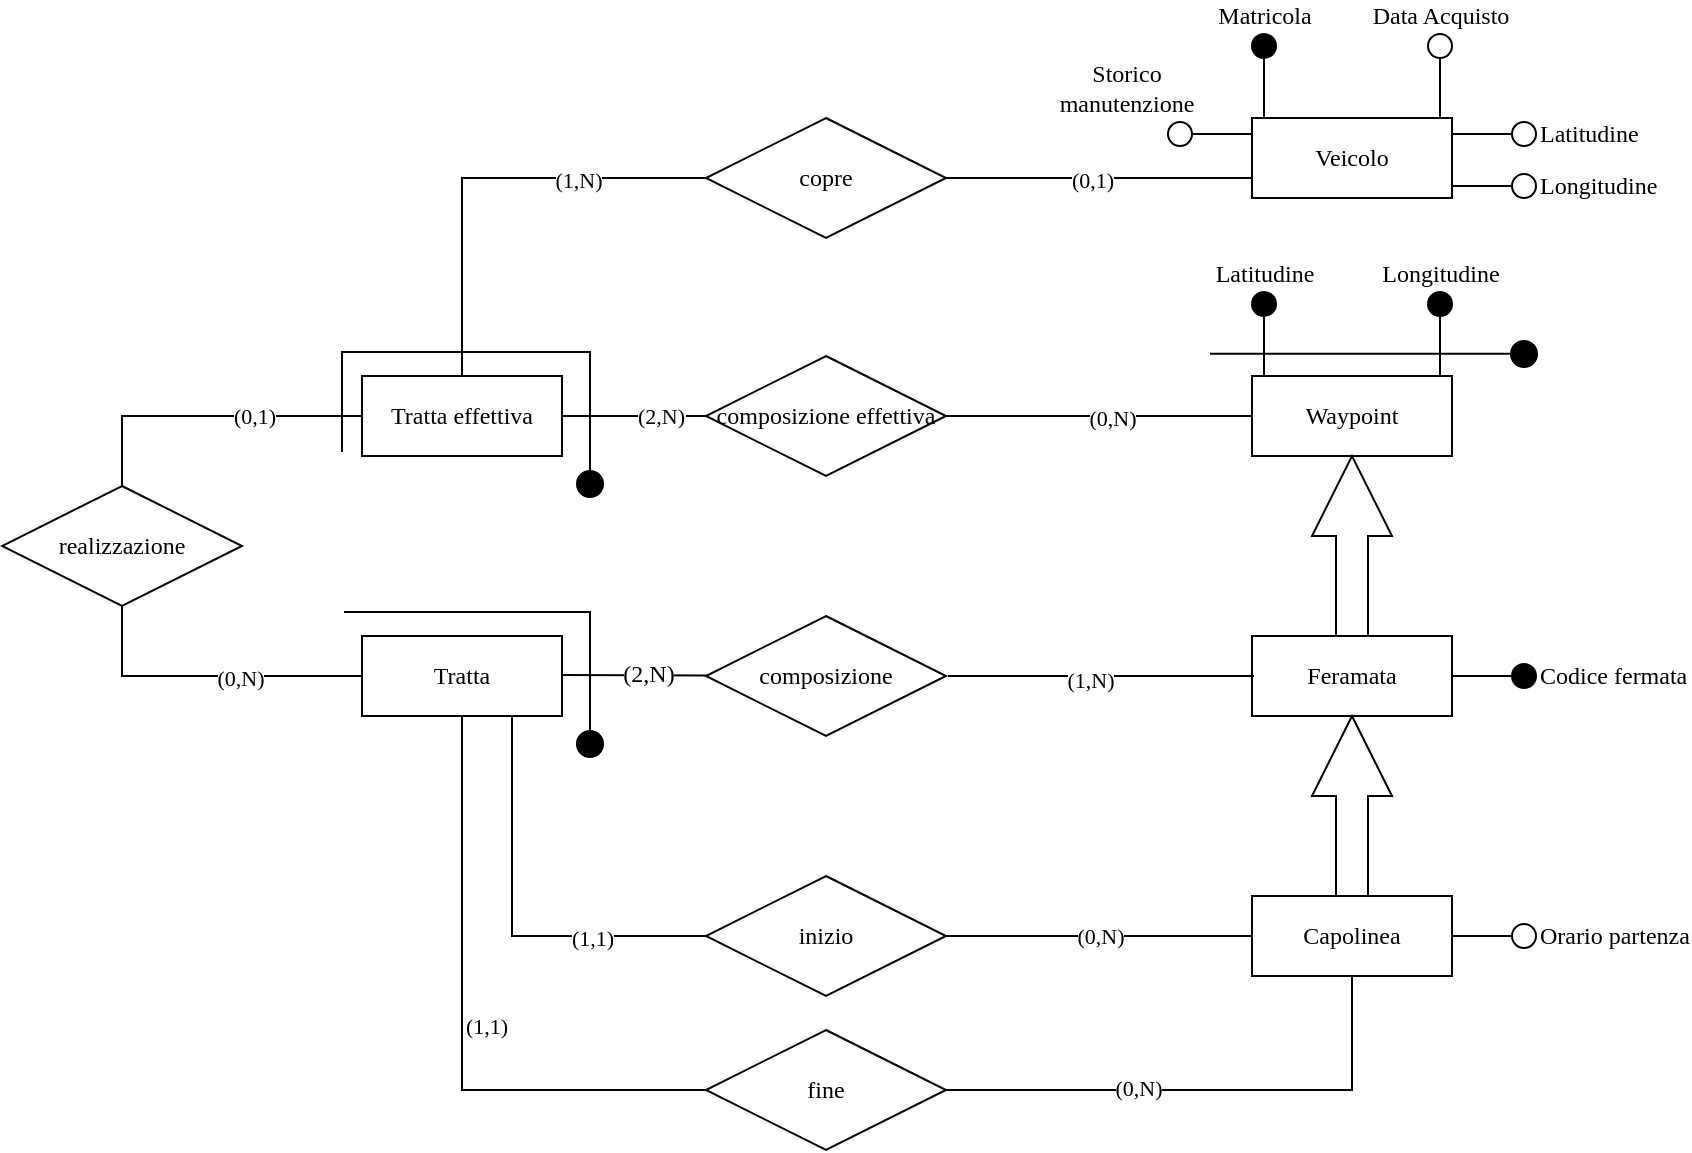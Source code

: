 <mxfile version="15.8.4" type="device" pages="3"><diagram id="t4DslaYmOWcGD3Aigq5u" name="Tratte e veicoli"><mxGraphModel dx="1304" dy="529" grid="1" gridSize="10" guides="1" tooltips="1" connect="1" arrows="1" fold="1" page="1" pageScale="1" pageWidth="1169" pageHeight="827" math="0" shadow="0"><root><mxCell id="gVgXGq1UOt2gabH1kkuY-0"/><mxCell id="gVgXGq1UOt2gabH1kkuY-1" parent="gVgXGq1UOt2gabH1kkuY-0"/><mxCell id="IojywK5u7_G1Q0EagGOE-0" value="&lt;div&gt;Veicolo&lt;/div&gt;" style="arcSize=10;whiteSpace=wrap;html=1;align=center;fontFamily=Verdana;rounded=0;" parent="gVgXGq1UOt2gabH1kkuY-1" vertex="1"><mxGeometry x="826" y="212" width="100" height="40" as="geometry"/></mxCell><mxCell id="IojywK5u7_G1Q0EagGOE-1" value="&lt;div&gt;Matricola&lt;/div&gt;" style="shape=mxgraph.pid.fittings.blind_disc;html=1;pointerEvents=1;align=center;verticalLabelPosition=top;verticalAlign=bottom;dashed=0;aspect=fixed;labelPosition=center;fontFamily=Verdana;rounded=0;" parent="gVgXGq1UOt2gabH1kkuY-1" vertex="1"><mxGeometry x="826" y="170" width="12" height="42" as="geometry"/></mxCell><mxCell id="IojywK5u7_G1Q0EagGOE-2" value="&lt;div&gt;Data Acquisto&lt;/div&gt;" style="shape=mxgraph.pid.fittings.open_disc;html=1;pointerEvents=1;align=center;verticalLabelPosition=top;verticalAlign=bottom;dashed=0;aspect=fixed;labelPosition=center;fontFamily=Verdana;rounded=0;" parent="gVgXGq1UOt2gabH1kkuY-1" vertex="1"><mxGeometry x="914" y="170" width="12" height="42" as="geometry"/></mxCell><mxCell id="IojywK5u7_G1Q0EagGOE-4" value="&lt;div&gt;Storico &lt;br&gt;&lt;/div&gt;&lt;div&gt;manutenzione&lt;/div&gt;" style="shape=mxgraph.pid.fittings.open_disc;html=1;pointerEvents=1;align=center;verticalLabelPosition=top;verticalAlign=bottom;dashed=0;aspect=fixed;labelPosition=left;horizontal=1;direction=north;fontFamily=Verdana;rounded=0;" parent="gVgXGq1UOt2gabH1kkuY-1" vertex="1"><mxGeometry x="784" y="214" width="42" height="12" as="geometry"/></mxCell><mxCell id="IojywK5u7_G1Q0EagGOE-27" value="&lt;div&gt;Tratta&lt;/div&gt;" style="arcSize=10;whiteSpace=wrap;html=1;align=center;fontFamily=Verdana;rounded=0;" parent="gVgXGq1UOt2gabH1kkuY-1" vertex="1"><mxGeometry x="381" y="471" width="100" height="40" as="geometry"/></mxCell><mxCell id="IojywK5u7_G1Q0EagGOE-58" value="Tratta effettiva" style="arcSize=10;whiteSpace=wrap;html=1;align=center;fillColor=#FFFFFF;fontFamily=Verdana;rounded=0;" parent="gVgXGq1UOt2gabH1kkuY-1" vertex="1"><mxGeometry x="381" y="341" width="100" height="40" as="geometry"/></mxCell><mxCell id="IojywK5u7_G1Q0EagGOE-59" value="Feramata" style="arcSize=10;whiteSpace=wrap;html=1;align=center;fillColor=#FFFFFF;fontFamily=Verdana;rounded=0;" parent="gVgXGq1UOt2gabH1kkuY-1" vertex="1"><mxGeometry x="826" y="471" width="100" height="40" as="geometry"/></mxCell><mxCell id="IojywK5u7_G1Q0EagGOE-60" value="Codice fermata" style="shape=mxgraph.pid.fittings.open_disc;html=1;pointerEvents=1;align=left;verticalLabelPosition=middle;verticalAlign=middle;dashed=0;aspect=fixed;labelPosition=right;horizontal=1;direction=south;fillColor=#000000;fontFamily=Verdana;rounded=0;" parent="gVgXGq1UOt2gabH1kkuY-1" vertex="1"><mxGeometry x="926" y="485" width="42" height="12" as="geometry"/></mxCell><mxCell id="IojywK5u7_G1Q0EagGOE-61" value="Waypoint" style="arcSize=10;whiteSpace=wrap;html=1;align=center;fillColor=#FFFFFF;fontFamily=Verdana;rounded=0;" parent="gVgXGq1UOt2gabH1kkuY-1" vertex="1"><mxGeometry x="826" y="341" width="100" height="40" as="geometry"/></mxCell><mxCell id="IojywK5u7_G1Q0EagGOE-62" value="" style="html=1;shadow=0;dashed=0;align=center;verticalAlign=middle;shape=mxgraph.arrows2.arrow;dy=0.6;dx=40;direction=north;notch=0;fillColor=#FFFFFF;fontFamily=Verdana;rounded=0;" parent="gVgXGq1UOt2gabH1kkuY-1" vertex="1"><mxGeometry x="856" y="381" width="40" height="90" as="geometry"/></mxCell><mxCell id="IojywK5u7_G1Q0EagGOE-66" value="Latitudine" style="shape=mxgraph.pid.fittings.open_disc;html=1;pointerEvents=1;align=center;verticalLabelPosition=top;verticalAlign=bottom;dashed=0;aspect=fixed;labelPosition=center;horizontal=1;direction=west;flipV=1;fillColor=#000000;fontFamily=Verdana;rounded=0;" parent="gVgXGq1UOt2gabH1kkuY-1" vertex="1"><mxGeometry x="826" y="299" width="12" height="42" as="geometry"/></mxCell><mxCell id="IojywK5u7_G1Q0EagGOE-67" value="Longitudine" style="shape=mxgraph.pid.fittings.open_disc;html=1;pointerEvents=1;align=center;verticalLabelPosition=top;verticalAlign=bottom;dashed=0;aspect=fixed;labelPosition=center;horizontal=1;direction=west;flipV=1;fillColor=#000000;fontFamily=Verdana;rounded=0;" parent="gVgXGq1UOt2gabH1kkuY-1" vertex="1"><mxGeometry x="914" y="299" width="12" height="42" as="geometry"/></mxCell><mxCell id="IojywK5u7_G1Q0EagGOE-69" value="" style="endArrow=none;html=1;align=left;fontFamily=Verdana;rounded=0;" parent="gVgXGq1UOt2gabH1kkuY-1" edge="1"><mxGeometry relative="1" as="geometry"><mxPoint x="805" y="329.86" as="sourcePoint"/><mxPoint x="965" y="329.86" as="targetPoint"/></mxGeometry></mxCell><mxCell id="IojywK5u7_G1Q0EagGOE-73" value="" style="strokeWidth=2;html=1;shape=mxgraph.flowchart.start_2;whiteSpace=wrap;fillColor=#000000;align=center;verticalAlign=bottom;aspect=fixed;fontFamily=Verdana;rounded=0;" parent="gVgXGq1UOt2gabH1kkuY-1" vertex="1"><mxGeometry x="956" y="324" width="12" height="12" as="geometry"/></mxCell><mxCell id="IojywK5u7_G1Q0EagGOE-76" value="Capolinea" style="arcSize=10;whiteSpace=wrap;html=1;align=center;fillColor=#FFFFFF;fontFamily=Verdana;rounded=0;" parent="gVgXGq1UOt2gabH1kkuY-1" vertex="1"><mxGeometry x="826" y="601" width="100" height="40" as="geometry"/></mxCell><mxCell id="IojywK5u7_G1Q0EagGOE-77" value="" style="html=1;shadow=0;dashed=0;align=center;verticalAlign=middle;shape=mxgraph.arrows2.arrow;dy=0.6;dx=40;direction=north;notch=0;strokeWidth=1;fillColor=#FFFFFF;fontFamily=Verdana;rounded=0;" parent="gVgXGq1UOt2gabH1kkuY-1" vertex="1"><mxGeometry x="856" y="511" width="40" height="90" as="geometry"/></mxCell><mxCell id="DXbewwG94STuPlSz_0r--0" value="Orario partenza" style="shape=mxgraph.pid.fittings.open_disc;html=1;pointerEvents=1;align=left;verticalLabelPosition=middle;verticalAlign=middle;dashed=0;aspect=fixed;labelPosition=right;horizontal=1;direction=south;fontFamily=Verdana;rounded=0;" parent="gVgXGq1UOt2gabH1kkuY-1" vertex="1"><mxGeometry x="926" y="615" width="42" height="12" as="geometry"/></mxCell><mxCell id="DXbewwG94STuPlSz_0r--1" value="composizione effettiva" style="shape=rhombus;perimeter=rhombusPerimeter;whiteSpace=wrap;html=1;align=center;fillColor=#FFFFFF;strokeWidth=1;fontFamily=Verdana;rounded=0;" parent="gVgXGq1UOt2gabH1kkuY-1" vertex="1"><mxGeometry x="553" y="331" width="120" height="60" as="geometry"/></mxCell><mxCell id="DXbewwG94STuPlSz_0r--2" value="(2,N)" style="endArrow=none;html=1;align=left;strokeWidth=1;exitX=1;exitY=0.5;exitDx=0;exitDy=0;fontFamily=Verdana;rounded=0;" parent="gVgXGq1UOt2gabH1kkuY-1" source="IojywK5u7_G1Q0EagGOE-58" target="DXbewwG94STuPlSz_0r--1" edge="1"><mxGeometry relative="1" as="geometry"><mxPoint x="671" y="489" as="sourcePoint"/><mxPoint x="831" y="489" as="targetPoint"/></mxGeometry></mxCell><mxCell id="DXbewwG94STuPlSz_0r--5" value="" style="endArrow=none;html=1;align=center;strokeWidth=1;entryX=0;entryY=0.5;entryDx=0;entryDy=0;exitX=1;exitY=0.5;exitDx=0;exitDy=0;labelPosition=center;verticalLabelPosition=top;verticalAlign=middle;fontFamily=Verdana;rounded=0;" parent="gVgXGq1UOt2gabH1kkuY-1" source="DXbewwG94STuPlSz_0r--1" target="IojywK5u7_G1Q0EagGOE-61" edge="1"><mxGeometry relative="1" as="geometry"><mxPoint x="704" y="380" as="sourcePoint"/><mxPoint x="826" y="489" as="targetPoint"/></mxGeometry></mxCell><mxCell id="DXbewwG94STuPlSz_0r--90" value="(0,N)" style="edgeLabel;html=1;align=center;verticalAlign=middle;resizable=0;points=[];fontFamily=Verdana;rounded=0;" parent="DXbewwG94STuPlSz_0r--5" vertex="1" connectable="0"><mxGeometry x="0.085" y="-1" relative="1" as="geometry"><mxPoint as="offset"/></mxGeometry></mxCell><mxCell id="DXbewwG94STuPlSz_0r--9" value="" style="strokeWidth=2;html=1;shape=mxgraph.flowchart.start_2;whiteSpace=wrap;fillColor=#000000;align=center;verticalAlign=bottom;aspect=fixed;direction=south;fontFamily=Verdana;rounded=0;" parent="gVgXGq1UOt2gabH1kkuY-1" vertex="1"><mxGeometry x="489" y="389" width="12" height="12" as="geometry"/></mxCell><mxCell id="DXbewwG94STuPlSz_0r--15" value="composizione" style="shape=rhombus;perimeter=rhombusPerimeter;whiteSpace=wrap;html=1;align=center;fillColor=#FFFFFF;strokeWidth=1;fontFamily=Verdana;rounded=0;" parent="gVgXGq1UOt2gabH1kkuY-1" vertex="1"><mxGeometry x="553" y="461" width="120" height="60" as="geometry"/></mxCell><mxCell id="DXbewwG94STuPlSz_0r--18" value="" style="endArrow=none;html=1;align=left;strokeWidth=1;exitX=1;exitY=0.5;exitDx=0;exitDy=0;fontFamily=Verdana;rounded=0;" parent="gVgXGq1UOt2gabH1kkuY-1" target="DXbewwG94STuPlSz_0r--15" edge="1"><mxGeometry relative="1" as="geometry"><mxPoint x="481" y="490.5" as="sourcePoint"/><mxPoint x="611" y="490.5" as="targetPoint"/></mxGeometry></mxCell><mxCell id="DXbewwG94STuPlSz_0r--21" value="&lt;div&gt;(1,N)&lt;/div&gt;" style="endArrow=none;html=1;align=center;strokeWidth=1;exitX=1;exitY=0.5;exitDx=0;exitDy=0;entryX=0;entryY=0.5;entryDx=0;entryDy=0;labelPosition=center;verticalLabelPosition=middle;verticalAlign=top;fontFamily=Verdana;rounded=0;" parent="gVgXGq1UOt2gabH1kkuY-1" edge="1"><mxGeometry x="-0.072" y="11" relative="1" as="geometry"><mxPoint x="674.0" y="491" as="sourcePoint"/><mxPoint x="827" y="491" as="targetPoint"/><mxPoint as="offset"/></mxGeometry></mxCell><mxCell id="DXbewwG94STuPlSz_0r--25" value="" style="endArrow=none;html=1;align=left;entryX=0;entryY=0.5;entryDx=0;entryDy=0;entryPerimeter=0;edgeStyle=orthogonalEdgeStyle;fontFamily=Verdana;rounded=0;" parent="gVgXGq1UOt2gabH1kkuY-1" target="DXbewwG94STuPlSz_0r--9" edge="1"><mxGeometry relative="1" as="geometry"><mxPoint x="371" y="379" as="sourcePoint"/><mxPoint x="651" y="394.86" as="targetPoint"/><Array as="points"><mxPoint x="371" y="379"/><mxPoint x="371" y="329"/><mxPoint x="545" y="329"/></Array></mxGeometry></mxCell><mxCell id="DXbewwG94STuPlSz_0r--27" value="copre" style="shape=rhombus;perimeter=rhombusPerimeter;whiteSpace=wrap;html=1;align=center;fillColor=#FFFFFF;strokeWidth=1;fontFamily=Verdana;rounded=0;" parent="gVgXGq1UOt2gabH1kkuY-1" vertex="1"><mxGeometry x="553" y="212" width="120" height="60" as="geometry"/></mxCell><mxCell id="DXbewwG94STuPlSz_0r--34" value="realizzazione" style="shape=rhombus;perimeter=rhombusPerimeter;whiteSpace=wrap;html=1;align=center;fillColor=#FFFFFF;strokeWidth=1;fontFamily=Verdana;rounded=0;" parent="gVgXGq1UOt2gabH1kkuY-1" vertex="1"><mxGeometry x="201" y="396" width="120" height="60" as="geometry"/></mxCell><mxCell id="DXbewwG94STuPlSz_0r--43" value="" style="resizable=0;html=1;align=left;verticalAlign=bottom;fillColor=#FFFFFF;strokeWidth=1;fontFamily=Verdana;rounded=0;" parent="gVgXGq1UOt2gabH1kkuY-1" connectable="0" vertex="1"><mxGeometry x="241" y="511" as="geometry"><mxPoint x="258" y="-307" as="offset"/></mxGeometry></mxCell><mxCell id="DXbewwG94STuPlSz_0r--44" value="" style="endArrow=none;html=1;align=left;strokeWidth=1;entryX=0;entryY=0.5;entryDx=0;entryDy=0;exitX=0.5;exitY=0;exitDx=0;exitDy=0;edgeStyle=elbowEdgeStyle;fontFamily=Verdana;rounded=0;" parent="gVgXGq1UOt2gabH1kkuY-1" source="DXbewwG94STuPlSz_0r--34" target="IojywK5u7_G1Q0EagGOE-58" edge="1"><mxGeometry relative="1" as="geometry"><mxPoint x="141" y="341" as="sourcePoint"/><mxPoint x="301" y="341" as="targetPoint"/><Array as="points"><mxPoint x="261" y="369"/></Array></mxGeometry></mxCell><mxCell id="DXbewwG94STuPlSz_0r--95" value="(0,1)" style="edgeLabel;html=1;align=center;verticalAlign=middle;resizable=0;points=[];fontFamily=Verdana;rounded=0;" parent="DXbewwG94STuPlSz_0r--44" vertex="1" connectable="0"><mxGeometry x="0.295" relative="1" as="geometry"><mxPoint as="offset"/></mxGeometry></mxCell><mxCell id="DXbewwG94STuPlSz_0r--47" value="" style="endArrow=none;html=1;align=left;strokeWidth=1;edgeStyle=elbowEdgeStyle;entryX=0;entryY=0.5;entryDx=0;entryDy=0;exitX=0.5;exitY=1;exitDx=0;exitDy=0;fontFamily=Verdana;rounded=0;" parent="gVgXGq1UOt2gabH1kkuY-1" source="DXbewwG94STuPlSz_0r--34" target="IojywK5u7_G1Q0EagGOE-27" edge="1"><mxGeometry relative="1" as="geometry"><mxPoint x="131" y="539" as="sourcePoint"/><mxPoint x="291" y="539" as="targetPoint"/><Array as="points"><mxPoint x="261" y="479"/></Array></mxGeometry></mxCell><mxCell id="DXbewwG94STuPlSz_0r--94" value="(0,N)" style="edgeLabel;html=1;align=center;verticalAlign=middle;resizable=0;points=[];fontFamily=Verdana;rounded=0;" parent="DXbewwG94STuPlSz_0r--47" vertex="1" connectable="0"><mxGeometry x="0.206" y="-1" relative="1" as="geometry"><mxPoint as="offset"/></mxGeometry></mxCell><mxCell id="DXbewwG94STuPlSz_0r--50" value="" style="strokeWidth=2;html=1;shape=mxgraph.flowchart.start_2;whiteSpace=wrap;fillColor=#000000;align=center;verticalAlign=bottom;aspect=fixed;direction=south;fontFamily=Verdana;rounded=0;" parent="gVgXGq1UOt2gabH1kkuY-1" vertex="1"><mxGeometry x="489" y="519" width="12" height="12" as="geometry"/></mxCell><mxCell id="DXbewwG94STuPlSz_0r--51" value="" style="endArrow=none;html=1;align=left;entryX=0;entryY=0.5;entryDx=0;entryDy=0;entryPerimeter=0;edgeStyle=orthogonalEdgeStyle;fontFamily=Verdana;rounded=0;" parent="gVgXGq1UOt2gabH1kkuY-1" target="DXbewwG94STuPlSz_0r--50" edge="1"><mxGeometry relative="1" as="geometry"><mxPoint x="372" y="459" as="sourcePoint"/><mxPoint x="651" y="524.86" as="targetPoint"/><Array as="points"><mxPoint x="495" y="459"/></Array></mxGeometry></mxCell><mxCell id="DXbewwG94STuPlSz_0r--52" value="inizio" style="shape=rhombus;perimeter=rhombusPerimeter;whiteSpace=wrap;html=1;align=center;fillColor=#FFFFFF;strokeWidth=1;fontFamily=Verdana;rounded=0;" parent="gVgXGq1UOt2gabH1kkuY-1" vertex="1"><mxGeometry x="553" y="591" width="120" height="60" as="geometry"/></mxCell><mxCell id="DXbewwG94STuPlSz_0r--53" value="(0,N)" style="endArrow=none;html=1;align=center;strokeWidth=1;entryX=0;entryY=0.5;entryDx=0;entryDy=0;exitX=1;exitY=0.5;exitDx=0;exitDy=0;fontFamily=Verdana;rounded=0;" parent="gVgXGq1UOt2gabH1kkuY-1" source="DXbewwG94STuPlSz_0r--52" target="IojywK5u7_G1Q0EagGOE-76" edge="1"><mxGeometry relative="1" as="geometry"><mxPoint x="726" y="621" as="sourcePoint"/><mxPoint x="766" y="529" as="targetPoint"/></mxGeometry></mxCell><mxCell id="DXbewwG94STuPlSz_0r--56" value="" style="endArrow=none;html=1;align=left;strokeWidth=1;entryX=0;entryY=0.5;entryDx=0;entryDy=0;edgeStyle=elbowEdgeStyle;exitX=0.75;exitY=1;exitDx=0;exitDy=0;fontFamily=Verdana;rounded=0;" parent="gVgXGq1UOt2gabH1kkuY-1" source="IojywK5u7_G1Q0EagGOE-27" target="DXbewwG94STuPlSz_0r--52" edge="1"><mxGeometry relative="1" as="geometry"><mxPoint x="521" y="559" as="sourcePoint"/><mxPoint x="681" y="559" as="targetPoint"/><Array as="points"><mxPoint x="456" y="562"/><mxPoint x="431" y="569"/><mxPoint x="456" y="569"/></Array></mxGeometry></mxCell><mxCell id="DXbewwG94STuPlSz_0r--92" value="(1,1)" style="edgeLabel;html=1;align=center;verticalAlign=middle;resizable=0;points=[];fontFamily=Verdana;rounded=0;" parent="DXbewwG94STuPlSz_0r--56" vertex="1" connectable="0"><mxGeometry x="0.45" y="-1" relative="1" as="geometry"><mxPoint as="offset"/></mxGeometry></mxCell><mxCell id="DXbewwG94STuPlSz_0r--68" value="Codice tratta" style="shape=mxgraph.pid.fittings.blind_disc;html=1;pointerEvents=1;align=center;verticalLabelPosition=top;verticalAlign=bottom;dashed=0;aspect=fixed;labelPosition=center;fontFamily=Verdana;rounded=0;fillColor=default;opacity=0;textOpacity=0;" parent="gVgXGq1UOt2gabH1kkuY-1" vertex="1"><mxGeometry x="425" y="429" width="12" height="42" as="geometry"/></mxCell><mxCell id="DXbewwG94STuPlSz_0r--69" value="fine" style="shape=rhombus;perimeter=rhombusPerimeter;whiteSpace=wrap;html=1;align=center;fillColor=#FFFFFF;strokeWidth=1;fontFamily=Verdana;rounded=0;" parent="gVgXGq1UOt2gabH1kkuY-1" vertex="1"><mxGeometry x="553" y="668" width="120" height="60" as="geometry"/></mxCell><mxCell id="DXbewwG94STuPlSz_0r--70" value="" style="endArrow=none;html=1;align=left;strokeWidth=1;entryX=0.5;entryY=1;entryDx=0;entryDy=0;edgeStyle=elbowEdgeStyle;exitX=1;exitY=0.5;exitDx=0;exitDy=0;fontFamily=Verdana;rounded=0;" parent="gVgXGq1UOt2gabH1kkuY-1" source="DXbewwG94STuPlSz_0r--69" target="IojywK5u7_G1Q0EagGOE-76" edge="1"><mxGeometry relative="1" as="geometry"><mxPoint x="727" y="698" as="sourcePoint"/><mxPoint x="876" y="617" as="targetPoint"/><Array as="points"><mxPoint x="876" y="655"/></Array></mxGeometry></mxCell><mxCell id="DXbewwG94STuPlSz_0r--91" value="(0,N)" style="edgeLabel;html=1;align=center;verticalAlign=middle;resizable=0;points=[];fontFamily=Verdana;rounded=0;" parent="DXbewwG94STuPlSz_0r--70" vertex="1" connectable="0"><mxGeometry x="-0.266" y="1" relative="1" as="geometry"><mxPoint as="offset"/></mxGeometry></mxCell><mxCell id="DXbewwG94STuPlSz_0r--73" value="(1,1)" style="endArrow=none;html=1;align=left;strokeWidth=1;entryX=0;entryY=0.5;entryDx=0;entryDy=0;edgeStyle=elbowEdgeStyle;exitX=0.5;exitY=1;exitDx=0;exitDy=0;fontFamily=Verdana;rounded=0;" parent="gVgXGq1UOt2gabH1kkuY-1" source="IojywK5u7_G1Q0EagGOE-27" target="DXbewwG94STuPlSz_0r--69" edge="1"><mxGeometry relative="1" as="geometry"><mxPoint x="431" y="549" as="sourcePoint"/><mxPoint x="592" y="701" as="targetPoint"/><Array as="points"><mxPoint x="431" y="568"/><mxPoint x="437" y="642"/><mxPoint x="412" y="649"/><mxPoint x="437" y="649"/></Array></mxGeometry></mxCell><mxCell id="DXbewwG94STuPlSz_0r--76" value="Latitudine" style="shape=mxgraph.pid.fittings.open_disc;html=1;pointerEvents=1;align=left;verticalLabelPosition=middle;verticalAlign=middle;dashed=0;aspect=fixed;labelPosition=right;horizontal=1;direction=south;fontFamily=Verdana;rounded=0;" parent="gVgXGq1UOt2gabH1kkuY-1" vertex="1"><mxGeometry x="926" y="214" width="42" height="12" as="geometry"/></mxCell><mxCell id="DXbewwG94STuPlSz_0r--77" value="Longitudine" style="shape=mxgraph.pid.fittings.open_disc;html=1;pointerEvents=1;align=left;verticalLabelPosition=middle;verticalAlign=middle;dashed=0;aspect=fixed;labelPosition=right;horizontal=1;direction=south;fontFamily=Verdana;rounded=0;" parent="gVgXGq1UOt2gabH1kkuY-1" vertex="1"><mxGeometry x="926" y="240" width="42" height="12" as="geometry"/></mxCell><mxCell id="DXbewwG94STuPlSz_0r--84" value="" style="endArrow=none;html=1;align=left;strokeWidth=1;entryX=0;entryY=0.75;entryDx=0;entryDy=0;exitX=1;exitY=0.5;exitDx=0;exitDy=0;edgeStyle=orthogonalEdgeStyle;fontFamily=Verdana;rounded=0;" parent="gVgXGq1UOt2gabH1kkuY-1" source="DXbewwG94STuPlSz_0r--27" target="IojywK5u7_G1Q0EagGOE-0" edge="1"><mxGeometry relative="1" as="geometry"><mxPoint x="614" y="350" as="sourcePoint"/><mxPoint x="774" y="350" as="targetPoint"/><Array as="points"><mxPoint x="673" y="242"/></Array></mxGeometry></mxCell><mxCell id="DXbewwG94STuPlSz_0r--97" value="(0,1)" style="edgeLabel;html=1;align=center;verticalAlign=middle;resizable=0;points=[];fontFamily=Verdana;rounded=0;" parent="DXbewwG94STuPlSz_0r--84" vertex="1" connectable="0"><mxGeometry x="-0.051" y="-1" relative="1" as="geometry"><mxPoint as="offset"/></mxGeometry></mxCell><mxCell id="DXbewwG94STuPlSz_0r--87" value="" style="endArrow=none;html=1;align=left;strokeWidth=1;entryX=0;entryY=0.5;entryDx=0;entryDy=0;exitX=0.5;exitY=0;exitDx=0;exitDy=0;edgeStyle=elbowEdgeStyle;fontFamily=Verdana;rounded=0;" parent="gVgXGq1UOt2gabH1kkuY-1" source="IojywK5u7_G1Q0EagGOE-58" target="DXbewwG94STuPlSz_0r--27" edge="1"><mxGeometry relative="1" as="geometry"><mxPoint x="324" y="280" as="sourcePoint"/><mxPoint x="484" y="280" as="targetPoint"/><Array as="points"><mxPoint x="431" y="290"/></Array></mxGeometry></mxCell><mxCell id="DXbewwG94STuPlSz_0r--96" value="(1,N)" style="edgeLabel;html=1;align=center;verticalAlign=middle;resizable=0;points=[];fontFamily=Verdana;rounded=0;" parent="DXbewwG94STuPlSz_0r--87" vertex="1" connectable="0"><mxGeometry x="0.41" y="-1" relative="1" as="geometry"><mxPoint x="1" as="offset"/></mxGeometry></mxCell><mxCell id="DXbewwG94STuPlSz_0r--93" value="&lt;span style=&quot;background-color: rgb(255 , 255 , 255)&quot;&gt;(2,N)&lt;/span&gt;" style="text;html=1;align=center;verticalAlign=middle;resizable=0;points=[];autosize=1;strokeColor=none;fillColor=none;fontFamily=Verdana;rounded=0;" parent="gVgXGq1UOt2gabH1kkuY-1" vertex="1"><mxGeometry x="499" y="480" width="50" height="20" as="geometry"/></mxCell></root></mxGraphModel></diagram><diagram id="lGr_l1puP7sHAi4ZdLQ8" name="Turni"><mxGraphModel dx="1108" dy="450" grid="1" gridSize="10" guides="1" tooltips="1" connect="1" arrows="1" fold="1" page="1" pageScale="1" pageWidth="1600" pageHeight="1200" math="0" shadow="0"><root><mxCell id="j4_rGJFBYXGOaZImx9H--0"/><mxCell id="j4_rGJFBYXGOaZImx9H--1" parent="j4_rGJFBYXGOaZImx9H--0"/><mxCell id="1kLAqG4nuMIX_xl1dPaE-2" value="Conducente" style="rounded=1;arcSize=10;whiteSpace=wrap;html=1;align=center;strokeWidth=1;fillColor=#FFFFFF;fontFamily=Verdana;" parent="j4_rGJFBYXGOaZImx9H--1" vertex="1"><mxGeometry x="213" y="290" width="100" height="40" as="geometry"/></mxCell><mxCell id="1kLAqG4nuMIX_xl1dPaE-3" value="Codice fiscale" style="shape=mxgraph.pid.fittings.blind_disc;html=1;pointerEvents=1;align=center;verticalLabelPosition=top;verticalAlign=bottom;dashed=0;aspect=fixed;labelPosition=center;strokeWidth=1;fillColor=#FFFFFF;fontFamily=Verdana;" parent="j4_rGJFBYXGOaZImx9H--1" vertex="1"><mxGeometry x="213" y="248" width="12" height="42" as="geometry"/></mxCell><mxCell id="1kLAqG4nuMIX_xl1dPaE-4" value="&lt;div&gt;Data nascita&lt;/div&gt;" style="shape=mxgraph.pid.fittings.open_disc;html=1;pointerEvents=1;align=center;verticalLabelPosition=top;verticalAlign=bottom;dashed=0;aspect=fixed;labelPosition=center;strokeWidth=1;fillColor=#FFFFFF;fontFamily=Verdana;" parent="j4_rGJFBYXGOaZImx9H--1" vertex="1"><mxGeometry x="301" y="248" width="12" height="42" as="geometry"/></mxCell><mxCell id="1kLAqG4nuMIX_xl1dPaE-5" value="Cognome" style="shape=mxgraph.pid.fittings.open_disc;html=1;pointerEvents=1;align=center;verticalLabelPosition=bottom;verticalAlign=top;dashed=0;aspect=fixed;labelPosition=center;horizontal=1;direction=west;strokeWidth=1;fillColor=#FFFFFF;fontFamily=Verdana;" parent="j4_rGJFBYXGOaZImx9H--1" vertex="1"><mxGeometry x="301" y="330" width="12" height="42" as="geometry"/></mxCell><mxCell id="1kLAqG4nuMIX_xl1dPaE-6" value="Nome" style="shape=mxgraph.pid.fittings.open_disc;html=1;pointerEvents=1;align=center;verticalLabelPosition=bottom;verticalAlign=top;dashed=0;aspect=fixed;labelPosition=center;horizontal=1;direction=west;strokeWidth=1;fillColor=#FFFFFF;fontFamily=Verdana;" parent="j4_rGJFBYXGOaZImx9H--1" vertex="1"><mxGeometry x="213" y="330" width="12" height="42" as="geometry"/></mxCell><mxCell id="1kLAqG4nuMIX_xl1dPaE-7" value="&lt;div&gt;Lougo nascita&lt;/div&gt;" style="shape=mxgraph.pid.fittings.open_disc;html=1;pointerEvents=1;align=left;verticalLabelPosition=middle;verticalAlign=middle;dashed=0;aspect=fixed;labelPosition=right;horizontal=1;direction=south;strokeWidth=1;fillColor=#FFFFFF;fontFamily=Verdana;" parent="j4_rGJFBYXGOaZImx9H--1" vertex="1"><mxGeometry x="314" y="294" width="42" height="12" as="geometry"/></mxCell><mxCell id="1kLAqG4nuMIX_xl1dPaE-8" value="Numero patente" style="shape=mxgraph.pid.fittings.open_disc;html=1;pointerEvents=1;align=right;verticalLabelPosition=middle;verticalAlign=middle;dashed=0;aspect=fixed;labelPosition=left;horizontal=1;direction=south;strokeWidth=1;fillColor=#FFFFFF;flipH=1;fontFamily=Verdana;" parent="j4_rGJFBYXGOaZImx9H--1" vertex="1"><mxGeometry x="171" y="292" width="42" height="12" as="geometry"/></mxCell><mxCell id="1kLAqG4nuMIX_xl1dPaE-9" value="Scadenza patente" style="shape=mxgraph.pid.fittings.open_disc;html=1;pointerEvents=1;align=right;verticalLabelPosition=middle;verticalAlign=middle;dashed=0;aspect=fixed;labelPosition=left;horizontal=1;direction=south;strokeWidth=1;fillColor=#FFFFFF;flipH=1;fontFamily=Verdana;" parent="j4_rGJFBYXGOaZImx9H--1" vertex="1"><mxGeometry x="170" y="316" width="42" height="12" as="geometry"/></mxCell><mxCell id="-KcqRjFleL_OeZyU3I9s-0" value="Turno" style="rounded=1;arcSize=10;whiteSpace=wrap;html=1;align=center;fontFamily=Verdana;" parent="j4_rGJFBYXGOaZImx9H--1" vertex="1"><mxGeometry x="530" y="490" width="100" height="40" as="geometry"/></mxCell><mxCell id="-KcqRjFleL_OeZyU3I9s-5" value="&lt;div&gt;Turno effettivo&lt;/div&gt;" style="rounded=1;arcSize=10;whiteSpace=wrap;html=1;align=center;fillColor=#FFFFFF;fontFamily=Verdana;" parent="j4_rGJFBYXGOaZImx9H--1" vertex="1"><mxGeometry x="750" y="290" width="100" height="40" as="geometry"/></mxCell><mxCell id="-KcqRjFleL_OeZyU3I9s-6" value="assegna" style="shape=rhombus;perimeter=rhombusPerimeter;whiteSpace=wrap;html=1;align=center;fillColor=#FFFFFF;fontFamily=Verdana;" parent="j4_rGJFBYXGOaZImx9H--1" vertex="1"><mxGeometry x="203" y="479" width="120" height="60" as="geometry"/></mxCell><mxCell id="-KcqRjFleL_OeZyU3I9s-11" value="" style="endArrow=none;html=1;rounded=0;exitX=0.5;exitY=1;exitDx=0;exitDy=0;entryX=0.5;entryY=0;entryDx=0;entryDy=0;fontFamily=Verdana;" parent="j4_rGJFBYXGOaZImx9H--1" source="1kLAqG4nuMIX_xl1dPaE-2" target="-KcqRjFleL_OeZyU3I9s-6" edge="1"><mxGeometry relative="1" as="geometry"><mxPoint x="420" y="260" as="sourcePoint"/><mxPoint x="580" y="260" as="targetPoint"/></mxGeometry></mxCell><mxCell id="56Sx7RVPcSIboyA5I6e3-0" value="(0,5)" style="edgeLabel;html=1;align=center;verticalAlign=middle;resizable=0;points=[];fontFamily=Verdana;" parent="-KcqRjFleL_OeZyU3I9s-11" vertex="1" connectable="0"><mxGeometry x="0.398" y="-2" relative="1" as="geometry"><mxPoint as="offset"/></mxGeometry></mxCell><mxCell id="-KcqRjFleL_OeZyU3I9s-12" value="" style="endArrow=none;html=1;rounded=0;exitX=1;exitY=0.5;exitDx=0;exitDy=0;entryX=0;entryY=0.5;entryDx=0;entryDy=0;edgeStyle=elbowEdgeStyle;elbow=vertical;fontFamily=Verdana;" parent="j4_rGJFBYXGOaZImx9H--1" source="-KcqRjFleL_OeZyU3I9s-6" target="-KcqRjFleL_OeZyU3I9s-0" edge="1"><mxGeometry relative="1" as="geometry"><mxPoint x="420" y="320" as="sourcePoint"/><mxPoint x="580" y="320" as="targetPoint"/><Array as="points"><mxPoint x="400" y="510"/></Array></mxGeometry></mxCell><mxCell id="56Sx7RVPcSIboyA5I6e3-1" value="(1,1)" style="edgeLabel;html=1;align=center;verticalAlign=middle;resizable=0;points=[];fontFamily=Verdana;" parent="-KcqRjFleL_OeZyU3I9s-12" vertex="1" connectable="0"><mxGeometry x="-0.125" y="-2" relative="1" as="geometry"><mxPoint as="offset"/></mxGeometry></mxCell><mxCell id="-KcqRjFleL_OeZyU3I9s-13" value="lavoro" style="shape=rhombus;perimeter=rhombusPerimeter;whiteSpace=wrap;html=1;align=center;fillColor=#FFFFFF;fontFamily=Verdana;" parent="j4_rGJFBYXGOaZImx9H--1" vertex="1"><mxGeometry x="520" y="280" width="120" height="60" as="geometry"/></mxCell><mxCell id="-KcqRjFleL_OeZyU3I9s-14" value="" style="endArrow=none;html=1;rounded=0;entryX=0;entryY=0.5;entryDx=0;entryDy=0;exitX=1;exitY=0.5;exitDx=0;exitDy=0;fontFamily=Verdana;" parent="j4_rGJFBYXGOaZImx9H--1" source="-KcqRjFleL_OeZyU3I9s-13" target="-KcqRjFleL_OeZyU3I9s-5" edge="1"><mxGeometry relative="1" as="geometry"><mxPoint x="430" y="214" as="sourcePoint"/><mxPoint x="590" y="214" as="targetPoint"/></mxGeometry></mxCell><mxCell id="3qOL0OCwQUuHd169hMwr-0" value="(1,1)" style="edgeLabel;html=1;align=center;verticalAlign=middle;resizable=0;points=[];fontFamily=Verdana;" parent="-KcqRjFleL_OeZyU3I9s-14" vertex="1" connectable="0"><mxGeometry x="0.164" y="-1" relative="1" as="geometry"><mxPoint as="offset"/></mxGeometry></mxCell><mxCell id="-KcqRjFleL_OeZyU3I9s-16" value="(1,1)" style="endArrow=none;html=1;rounded=0;exitX=0.5;exitY=0;exitDx=0;exitDy=0;entryX=0.5;entryY=1;entryDx=0;entryDy=0;fontFamily=Verdana;" parent="j4_rGJFBYXGOaZImx9H--1" source="-KcqRjFleL_OeZyU3I9s-0" target="-KcqRjFleL_OeZyU3I9s-13" edge="1"><mxGeometry relative="1" as="geometry"><mxPoint x="440" y="230" as="sourcePoint"/><mxPoint x="600" y="230" as="targetPoint"/></mxGeometry></mxCell><mxCell id="csJlqBKSfJ32GCRFHnKF-2" value="Tratta effettiva*" style="rounded=1;arcSize=10;whiteSpace=wrap;html=1;align=center;fillColor=#FFFFFF;fontFamily=Verdana;" parent="j4_rGJFBYXGOaZImx9H--1" vertex="1"><mxGeometry x="1144" y="290" width="100" height="40" as="geometry"/></mxCell><mxCell id="csJlqBKSfJ32GCRFHnKF-6" value="percorso" style="shape=rhombus;perimeter=rhombusPerimeter;whiteSpace=wrap;html=1;align=center;fillColor=#FFFFFF;fontFamily=Verdana;" parent="j4_rGJFBYXGOaZImx9H--1" vertex="1"><mxGeometry x="940" y="280" width="120" height="60" as="geometry"/></mxCell><mxCell id="csJlqBKSfJ32GCRFHnKF-8" value="(1,1)" style="endArrow=none;html=1;rounded=0;entryX=0;entryY=0.5;entryDx=0;entryDy=0;exitX=1;exitY=0.5;exitDx=0;exitDy=0;fontFamily=Verdana;" parent="j4_rGJFBYXGOaZImx9H--1" source="-KcqRjFleL_OeZyU3I9s-5" target="csJlqBKSfJ32GCRFHnKF-6" edge="1"><mxGeometry relative="1" as="geometry"><mxPoint x="750" y="538" as="sourcePoint"/><mxPoint x="910" y="538" as="targetPoint"/></mxGeometry></mxCell><mxCell id="csJlqBKSfJ32GCRFHnKF-9" value="(1,N)" style="endArrow=none;html=1;rounded=0;entryX=0;entryY=0.5;entryDx=0;entryDy=0;exitX=1;exitY=0.5;exitDx=0;exitDy=0;fontFamily=Verdana;" parent="j4_rGJFBYXGOaZImx9H--1" source="csJlqBKSfJ32GCRFHnKF-6" target="csJlqBKSfJ32GCRFHnKF-2" edge="1"><mxGeometry relative="1" as="geometry"><mxPoint x="860.0" y="320" as="sourcePoint"/><mxPoint x="950.0" y="320" as="targetPoint"/></mxGeometry></mxCell><mxCell id="TaEbGj81RajAnjASq0N3-9" value="Giorno" style="shape=mxgraph.pid.fittings.open_disc;html=1;pointerEvents=1;align=center;verticalLabelPosition=bottom;verticalAlign=top;dashed=0;aspect=fixed;labelPosition=center;horizontal=1;direction=west;fontFamily=Verdana;" parent="j4_rGJFBYXGOaZImx9H--1" vertex="1"><mxGeometry x="618" y="530" width="12" height="42" as="geometry"/></mxCell><mxCell id="TaEbGj81RajAnjASq0N3-12" value="Ora prevista" style="shape=mxgraph.pid.fittings.open_disc;html=1;pointerEvents=1;align=center;verticalLabelPosition=bottom;verticalAlign=top;dashed=0;aspect=fixed;labelPosition=center;horizontal=1;direction=west;fontFamily=Verdana;" parent="j4_rGJFBYXGOaZImx9H--1" vertex="1"><mxGeometry x="532" y="530" width="12" height="42" as="geometry"/></mxCell><mxCell id="2y-pv0kyj-ChFytCb9gn-0" value="" style="endArrow=none;html=1;rounded=0;align=left;edgeStyle=elbowEdgeStyle;fontFamily=Verdana;" parent="j4_rGJFBYXGOaZImx9H--1" edge="1"><mxGeometry relative="1" as="geometry"><mxPoint x="520" y="484" as="sourcePoint"/><mxPoint x="650" y="538.86" as="targetPoint"/><Array as="points"><mxPoint x="520" y="514"/></Array></mxGeometry></mxCell><mxCell id="2y-pv0kyj-ChFytCb9gn-1" value="" style="strokeWidth=2;html=1;shape=mxgraph.flowchart.start_2;whiteSpace=wrap;fillColor=#000000;align=center;verticalAlign=bottom;aspect=fixed;fontFamily=Verdana;" parent="j4_rGJFBYXGOaZImx9H--1" vertex="1"><mxGeometry x="638" y="533" width="12" height="12" as="geometry"/></mxCell><mxCell id="oDeKxb27W_9RnxnREGUJ-2" value="" style="endArrow=none;html=1;rounded=0;align=left;edgeStyle=elbowEdgeStyle;elbow=vertical;fontFamily=Verdana;" parent="j4_rGJFBYXGOaZImx9H--1" edge="1"><mxGeometry relative="1" as="geometry"><mxPoint x="730" y="280" as="sourcePoint"/><mxPoint x="870" y="280" as="targetPoint"/><Array as="points"><mxPoint x="800" y="344"/></Array></mxGeometry></mxCell><mxCell id="oDeKxb27W_9RnxnREGUJ-3" value="" style="strokeWidth=2;html=1;shape=mxgraph.flowchart.start_2;whiteSpace=wrap;fillColor=#000000;align=center;verticalAlign=bottom;aspect=fixed;fontFamily=Verdana;" parent="j4_rGJFBYXGOaZImx9H--1" vertex="1"><mxGeometry x="865" y="270" width="12" height="12" as="geometry"/></mxCell><mxCell id="rNPTjgN0tQoFDlxpxRZC-0" value="&lt;div&gt;Ora effettiva&lt;/div&gt;" style="shape=mxgraph.pid.fittings.open_disc;html=1;pointerEvents=1;align=center;verticalLabelPosition=top;verticalAlign=bottom;dashed=0;aspect=fixed;labelPosition=center;fontFamily=Verdana;" parent="j4_rGJFBYXGOaZImx9H--1" vertex="1"><mxGeometry x="574" y="238" width="12" height="42" as="geometry"/></mxCell></root></mxGraphModel></diagram><diagram id="2JmfvuTkTTTeLHo8zgre" name="Titoli di viaggio"><mxGraphModel dx="1108" dy="450" grid="1" gridSize="10" guides="1" tooltips="1" connect="1" arrows="1" fold="1" page="1" pageScale="1" pageWidth="1169" pageHeight="827" math="0" shadow="0"><root><mxCell id="V_KW2md5nsPbC_gfpZik-0"/><mxCell id="V_KW2md5nsPbC_gfpZik-1" parent="V_KW2md5nsPbC_gfpZik-0"/><mxCell id="V_KW2md5nsPbC_gfpZik-2" value="Biglietto" style="arcSize=10;whiteSpace=wrap;html=1;align=center;fillColor=#FFFFFF;fillStyle=solid;fontFamily=Verdana;rounded=0;" parent="V_KW2md5nsPbC_gfpZik-1" vertex="1"><mxGeometry x="20" y="202" width="100" height="40" as="geometry"/></mxCell><mxCell id="V_KW2md5nsPbC_gfpZik-4" value="Abbonamento" style="arcSize=10;whiteSpace=wrap;html=1;align=center;fillColor=#FFFFFF;fillStyle=solid;fontFamily=Verdana;rounded=0;" parent="V_KW2md5nsPbC_gfpZik-1" vertex="1"><mxGeometry x="240" y="202" width="100" height="40" as="geometry"/></mxCell><mxCell id="V_KW2md5nsPbC_gfpZik-5" value="Ultimo utilizzo" style="shape=mxgraph.pid.fittings.open_disc;html=1;pointerEvents=1;align=center;verticalLabelPosition=top;verticalAlign=bottom;dashed=0;aspect=fixed;labelPosition=center;fontFamily=Verdana;rounded=0;" parent="V_KW2md5nsPbC_gfpZik-1" vertex="1"><mxGeometry x="310" y="160" width="12" height="42" as="geometry"/></mxCell><mxCell id="V_KW2md5nsPbC_gfpZik-6" value="Titolo di viaggio" style="arcSize=10;whiteSpace=wrap;html=1;align=center;fillColor=#FFFFFF;fillStyle=solid;fontFamily=Verdana;rounded=0;" parent="V_KW2md5nsPbC_gfpZik-1" vertex="1"><mxGeometry x="130" y="40" width="100" height="40" as="geometry"/></mxCell><mxCell id="V_KW2md5nsPbC_gfpZik-7" value="" style="html=1;shadow=0;dashed=0;align=center;verticalAlign=middle;shape=mxgraph.arrows2.arrow;dy=0.6;dx=40;direction=north;notch=0;fillStyle=solid;fontFamily=Verdana;fillColor=#000000;rounded=0;" parent="V_KW2md5nsPbC_gfpZik-1" vertex="1"><mxGeometry x="160" y="80" width="40" height="90" as="geometry"/></mxCell><mxCell id="V_KW2md5nsPbC_gfpZik-8" value="" style="endArrow=none;html=1;edgeStyle=elbowEdgeStyle;elbow=vertical;exitX=0.5;exitY=0;exitDx=0;exitDy=0;entryX=0.5;entryY=0;entryDx=0;entryDy=0;fontFamily=Verdana;rounded=0;" parent="V_KW2md5nsPbC_gfpZik-1" source="V_KW2md5nsPbC_gfpZik-2" target="V_KW2md5nsPbC_gfpZik-4" edge="1"><mxGeometry relative="1" as="geometry"><mxPoint x="70" y="190" as="sourcePoint"/><mxPoint x="290" y="200" as="targetPoint"/><Array as="points"><mxPoint x="170" y="170"/></Array></mxGeometry></mxCell><mxCell id="V_KW2md5nsPbC_gfpZik-10" value="utilizzo" style="shape=rhombus;perimeter=rhombusPerimeter;whiteSpace=wrap;html=1;align=center;fillColor=#FFFFFF;fillStyle=solid;fontFamily=Verdana;rounded=0;" parent="V_KW2md5nsPbC_gfpZik-1" vertex="1"><mxGeometry x="430" y="30" width="120" height="60" as="geometry"/></mxCell><mxCell id="Sgg_jRiD1Nq6W9QHRly5-0" value="Veicolo" style="arcSize=10;whiteSpace=wrap;html=1;align=center;fillColor=#FFFFFF;fillStyle=solid;fontFamily=Verdana;strokeColor=#000000;rounded=0;" parent="V_KW2md5nsPbC_gfpZik-1" vertex="1"><mxGeometry x="440" y="202" width="100" height="40" as="geometry"/></mxCell><mxCell id="Sgg_jRiD1Nq6W9QHRly5-1" value="" style="endArrow=none;html=1;exitX=1;exitY=0.5;exitDx=0;exitDy=0;entryX=0;entryY=0.5;entryDx=0;entryDy=0;rounded=0;" parent="V_KW2md5nsPbC_gfpZik-1" source="V_KW2md5nsPbC_gfpZik-6" target="V_KW2md5nsPbC_gfpZik-10" edge="1"><mxGeometry relative="1" as="geometry"><mxPoint x="310" y="170" as="sourcePoint"/><mxPoint x="470" y="170" as="targetPoint"/></mxGeometry></mxCell><mxCell id="2b5ERBjxvW5gHzq0WQTH-0" value="(0,N)" style="edgeLabel;html=1;align=center;verticalAlign=middle;resizable=0;points=[];fontFamily=Verdana;rounded=0;" parent="Sgg_jRiD1Nq6W9QHRly5-1" vertex="1" connectable="0"><mxGeometry x="-0.19" relative="1" as="geometry"><mxPoint as="offset"/></mxGeometry></mxCell><mxCell id="Sgg_jRiD1Nq6W9QHRly5-2" value="(0,N)" style="endArrow=none;html=1;entryX=0.5;entryY=1;entryDx=0;entryDy=0;exitX=0.5;exitY=0;exitDx=0;exitDy=0;rounded=0;" parent="V_KW2md5nsPbC_gfpZik-1" source="Sgg_jRiD1Nq6W9QHRly5-0" target="V_KW2md5nsPbC_gfpZik-10" edge="1"><mxGeometry relative="1" as="geometry"><mxPoint x="310" y="170" as="sourcePoint"/><mxPoint x="470" y="170" as="targetPoint"/></mxGeometry></mxCell><mxCell id="Sgg_jRiD1Nq6W9QHRly5-3" value="&lt;div&gt;ID&lt;/div&gt;" style="shape=mxgraph.pid.fittings.blind_disc;html=1;pointerEvents=1;align=center;verticalLabelPosition=middle;verticalAlign=middle;dashed=0;aspect=fixed;labelPosition=left;direction=north;rounded=0;" parent="V_KW2md5nsPbC_gfpZik-1" vertex="1"><mxGeometry x="88" y="54" width="42" height="12" as="geometry"/></mxCell></root></mxGraphModel></diagram></mxfile>
